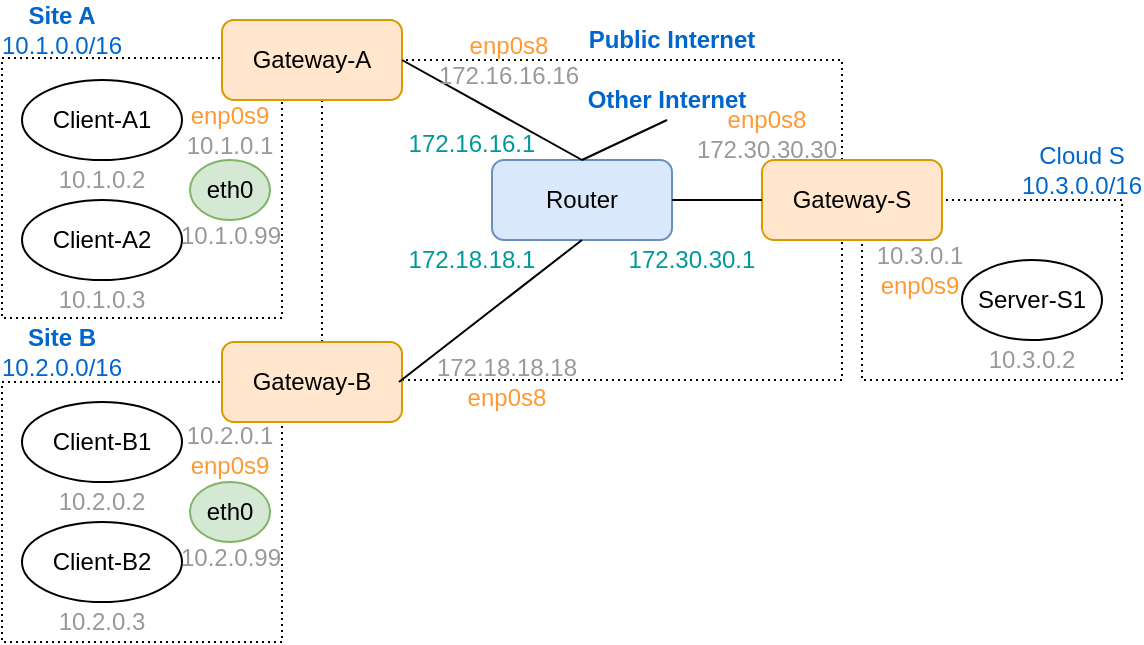 <mxfile version="20.5.1" type="device"><diagram id="-L3iBQajqbCqiKy16nGl" name="Page-1"><mxGraphModel dx="782" dy="479" grid="1" gridSize="10" guides="1" tooltips="1" connect="1" arrows="1" fold="1" page="1" pageScale="1" pageWidth="827" pageHeight="1169" math="0" shadow="0"><root><mxCell id="0"/><mxCell id="1" parent="0"/><mxCell id="aXKypCnKO94ALb1SA6uv-12" value="" style="verticalLabelPosition=bottom;verticalAlign=top;html=1;shape=mxgraph.basic.rect;fillColor2=none;strokeWidth=1;size=20;indent=5;dashed=1;dashPattern=1 2;" parent="1" vertex="1"><mxGeometry x="500" y="200" width="130" height="90" as="geometry"/></mxCell><mxCell id="aXKypCnKO94ALb1SA6uv-3" value="" style="verticalLabelPosition=bottom;verticalAlign=top;html=1;shape=mxgraph.basic.rect;fillColor2=none;strokeWidth=1;size=20;indent=5;dashed=1;dashPattern=1 2;" parent="1" vertex="1"><mxGeometry x="70" y="129" width="140" height="130" as="geometry"/></mxCell><mxCell id="aXKypCnKO94ALb1SA6uv-1" value="Client-A1" style="ellipse;whiteSpace=wrap;html=1;" parent="1" vertex="1"><mxGeometry x="80" y="140" width="80" height="40" as="geometry"/></mxCell><mxCell id="aXKypCnKO94ALb1SA6uv-2" value="Client-A2" style="ellipse;whiteSpace=wrap;html=1;" parent="1" vertex="1"><mxGeometry x="80" y="200" width="80" height="40" as="geometry"/></mxCell><mxCell id="aXKypCnKO94ALb1SA6uv-4" value="" style="verticalLabelPosition=bottom;verticalAlign=top;html=1;shape=mxgraph.basic.rect;fillColor2=none;strokeWidth=1;size=20;indent=5;dashed=1;dashPattern=1 2;" parent="1" vertex="1"><mxGeometry x="70" y="291" width="140" height="130" as="geometry"/></mxCell><mxCell id="aXKypCnKO94ALb1SA6uv-5" value="Client-B1" style="ellipse;whiteSpace=wrap;html=1;" parent="1" vertex="1"><mxGeometry x="80" y="301" width="80" height="40" as="geometry"/></mxCell><mxCell id="aXKypCnKO94ALb1SA6uv-6" value="Client-B2" style="ellipse;whiteSpace=wrap;html=1;" parent="1" vertex="1"><mxGeometry x="80" y="361" width="80" height="40" as="geometry"/></mxCell><mxCell id="aXKypCnKO94ALb1SA6uv-13" value="" style="verticalLabelPosition=bottom;verticalAlign=top;html=1;shape=mxgraph.basic.rect;fillColor2=none;strokeWidth=1;size=20;indent=5;dashed=1;dashPattern=1 2;" parent="1" vertex="1"><mxGeometry x="230" y="130" width="260" height="160" as="geometry"/></mxCell><mxCell id="aXKypCnKO94ALb1SA6uv-7" value="Gateway-A" style="rounded=1;whiteSpace=wrap;html=1;fillColor=#ffe6cc;strokeColor=#d79b00;" parent="1" vertex="1"><mxGeometry x="180" y="110" width="90" height="40" as="geometry"/></mxCell><mxCell id="aXKypCnKO94ALb1SA6uv-8" value="Gateway-B" style="rounded=1;whiteSpace=wrap;html=1;fillColor=#ffe6cc;strokeColor=#d79b00;" parent="1" vertex="1"><mxGeometry x="180" y="271" width="90" height="40" as="geometry"/></mxCell><mxCell id="aXKypCnKO94ALb1SA6uv-9" value="Router" style="rounded=1;whiteSpace=wrap;html=1;fillColor=#dae8fc;strokeColor=#6c8ebf;" parent="1" vertex="1"><mxGeometry x="315" y="180" width="90" height="40" as="geometry"/></mxCell><mxCell id="aXKypCnKO94ALb1SA6uv-10" value="Gateway-S" style="rounded=1;whiteSpace=wrap;html=1;fillColor=#ffe6cc;strokeColor=#d79b00;" parent="1" vertex="1"><mxGeometry x="450" y="180" width="90" height="40" as="geometry"/></mxCell><mxCell id="aXKypCnKO94ALb1SA6uv-11" value="Server-S1" style="ellipse;whiteSpace=wrap;html=1;" parent="1" vertex="1"><mxGeometry x="550" y="230" width="70" height="40" as="geometry"/></mxCell><mxCell id="aXKypCnKO94ALb1SA6uv-14" value="" style="endArrow=none;html=1;rounded=0;exitX=0.148;exitY=1.006;exitDx=0;exitDy=0;exitPerimeter=0;entryX=0.5;entryY=1;entryDx=0;entryDy=0;" parent="1" source="aXKypCnKO94ALb1SA6uv-13" target="aXKypCnKO94ALb1SA6uv-9" edge="1"><mxGeometry width="50" height="50" relative="1" as="geometry"><mxPoint x="380" y="270" as="sourcePoint"/><mxPoint x="430" y="220" as="targetPoint"/></mxGeometry></mxCell><mxCell id="aXKypCnKO94ALb1SA6uv-15" value="" style="endArrow=none;html=1;rounded=0;exitX=1;exitY=0.5;exitDx=0;exitDy=0;entryX=0;entryY=0.5;entryDx=0;entryDy=0;" parent="1" source="aXKypCnKO94ALb1SA6uv-9" target="aXKypCnKO94ALb1SA6uv-10" edge="1"><mxGeometry width="50" height="50" relative="1" as="geometry"><mxPoint x="278.48" y="311.02" as="sourcePoint"/><mxPoint x="370" y="230" as="targetPoint"/></mxGeometry></mxCell><mxCell id="aXKypCnKO94ALb1SA6uv-16" value="" style="endArrow=none;html=1;rounded=0;exitX=1;exitY=0.5;exitDx=0;exitDy=0;entryX=0.5;entryY=0;entryDx=0;entryDy=0;" parent="1" source="aXKypCnKO94ALb1SA6uv-7" target="aXKypCnKO94ALb1SA6uv-9" edge="1"><mxGeometry width="50" height="50" relative="1" as="geometry"><mxPoint x="278.48" y="311.02" as="sourcePoint"/><mxPoint x="370" y="230" as="targetPoint"/></mxGeometry></mxCell><mxCell id="aXKypCnKO94ALb1SA6uv-17" value="&lt;b&gt;Site A&lt;/b&gt;&lt;br&gt;10.1.0.0/16" style="text;html=1;strokeColor=none;fillColor=none;align=center;verticalAlign=middle;whiteSpace=wrap;rounded=0;fontColor=#0066CC;" parent="1" vertex="1"><mxGeometry x="70" y="100" width="60" height="30" as="geometry"/></mxCell><mxCell id="aXKypCnKO94ALb1SA6uv-18" value="&lt;b&gt;Site B&lt;/b&gt;&lt;br&gt;10.2.0.0/16" style="text;html=1;strokeColor=none;fillColor=none;align=center;verticalAlign=middle;whiteSpace=wrap;rounded=0;fontColor=#0066CC;" parent="1" vertex="1"><mxGeometry x="70" y="261" width="60" height="30" as="geometry"/></mxCell><mxCell id="aXKypCnKO94ALb1SA6uv-19" value="&lt;b&gt;Public Internet&lt;/b&gt;" style="text;html=1;strokeColor=none;fillColor=none;align=center;verticalAlign=middle;whiteSpace=wrap;rounded=0;fontColor=#0066CC;" parent="1" vertex="1"><mxGeometry x="360" y="110" width="90" height="20" as="geometry"/></mxCell><mxCell id="aXKypCnKO94ALb1SA6uv-20" value="&lt;b&gt;Other Internet&lt;/b&gt;" style="text;html=1;strokeColor=none;fillColor=none;align=center;verticalAlign=middle;whiteSpace=wrap;rounded=0;fontColor=#0066CC;" parent="1" vertex="1"><mxGeometry x="360" y="140" width="85" height="20" as="geometry"/></mxCell><mxCell id="aXKypCnKO94ALb1SA6uv-21" value="" style="endArrow=none;html=1;rounded=0;exitX=0.5;exitY=0;exitDx=0;exitDy=0;entryX=0.5;entryY=1;entryDx=0;entryDy=0;" parent="1" source="aXKypCnKO94ALb1SA6uv-9" target="aXKypCnKO94ALb1SA6uv-20" edge="1"><mxGeometry width="50" height="50" relative="1" as="geometry"><mxPoint x="278.48" y="311.02" as="sourcePoint"/><mxPoint x="370" y="230" as="targetPoint"/></mxGeometry></mxCell><mxCell id="aXKypCnKO94ALb1SA6uv-22" value="Cloud S&lt;br&gt;10.3.0.0/16" style="text;html=1;strokeColor=none;fillColor=none;align=center;verticalAlign=middle;whiteSpace=wrap;rounded=0;fontColor=#0066CC;" parent="1" vertex="1"><mxGeometry x="580" y="170" width="60" height="30" as="geometry"/></mxCell><mxCell id="aXKypCnKO94ALb1SA6uv-23" value="10.1.0.2" style="text;html=1;strokeColor=none;fillColor=none;align=center;verticalAlign=middle;whiteSpace=wrap;rounded=0;fontColor=#999999;" parent="1" vertex="1"><mxGeometry x="85" y="180" width="70" height="20" as="geometry"/></mxCell><mxCell id="aXKypCnKO94ALb1SA6uv-24" value="10.1.0.3" style="text;html=1;strokeColor=none;fillColor=none;align=center;verticalAlign=middle;whiteSpace=wrap;rounded=0;fontColor=#999999;" parent="1" vertex="1"><mxGeometry x="85" y="240" width="70" height="20" as="geometry"/></mxCell><mxCell id="aXKypCnKO94ALb1SA6uv-25" value="10.2.0.2" style="text;html=1;strokeColor=none;fillColor=none;align=center;verticalAlign=middle;whiteSpace=wrap;rounded=0;fontColor=#999999;" parent="1" vertex="1"><mxGeometry x="85" y="341" width="70" height="20" as="geometry"/></mxCell><mxCell id="aXKypCnKO94ALb1SA6uv-26" value="10.2.0.3" style="text;html=1;strokeColor=none;fillColor=none;align=center;verticalAlign=middle;whiteSpace=wrap;rounded=0;fontColor=#999999;" parent="1" vertex="1"><mxGeometry x="85" y="401" width="70" height="20" as="geometry"/></mxCell><mxCell id="aXKypCnKO94ALb1SA6uv-27" value="10.3.0.2" style="text;html=1;strokeColor=none;fillColor=none;align=center;verticalAlign=middle;whiteSpace=wrap;rounded=0;fontColor=#999999;" parent="1" vertex="1"><mxGeometry x="550" y="270" width="70" height="20" as="geometry"/></mxCell><mxCell id="aXKypCnKO94ALb1SA6uv-28" value="&lt;span style=&quot;color: rgb(255, 153, 51);&quot;&gt;enp0s9&lt;/span&gt;&lt;br&gt;10.1.0.1" style="text;html=1;strokeColor=none;fillColor=none;align=center;verticalAlign=middle;whiteSpace=wrap;rounded=0;fontColor=#999999;" parent="1" vertex="1"><mxGeometry x="155" y="150" width="58" height="30" as="geometry"/></mxCell><mxCell id="aXKypCnKO94ALb1SA6uv-29" value="10.2.0.1&lt;br&gt;&lt;span style=&quot;color: rgb(255, 153, 51);&quot;&gt;enp0s9&lt;/span&gt;" style="text;html=1;strokeColor=none;fillColor=none;align=center;verticalAlign=middle;whiteSpace=wrap;rounded=0;fontColor=#999999;" parent="1" vertex="1"><mxGeometry x="155" y="315" width="58" height="20" as="geometry"/></mxCell><mxCell id="aXKypCnKO94ALb1SA6uv-30" value="10.3.0.1&lt;br&gt;&lt;span style=&quot;color: rgb(255, 153, 51);&quot;&gt;enp0s9&lt;/span&gt;" style="text;html=1;strokeColor=none;fillColor=none;align=center;verticalAlign=middle;whiteSpace=wrap;rounded=0;fontColor=#999999;" parent="1" vertex="1"><mxGeometry x="500" y="225" width="58" height="20" as="geometry"/></mxCell><mxCell id="aXKypCnKO94ALb1SA6uv-31" value="172.16.16.1" style="text;html=1;strokeColor=none;fillColor=none;align=center;verticalAlign=middle;whiteSpace=wrap;rounded=0;fontColor=#009999;" parent="1" vertex="1"><mxGeometry x="270" y="162" width="70" height="20" as="geometry"/></mxCell><mxCell id="aXKypCnKO94ALb1SA6uv-34" value="172.18.18.1" style="text;html=1;strokeColor=none;fillColor=none;align=center;verticalAlign=middle;whiteSpace=wrap;rounded=0;fontColor=#009999;" parent="1" vertex="1"><mxGeometry x="270" y="220" width="70" height="20" as="geometry"/></mxCell><mxCell id="aXKypCnKO94ALb1SA6uv-35" value="172.30.30.1" style="text;html=1;strokeColor=none;fillColor=none;align=center;verticalAlign=middle;whiteSpace=wrap;rounded=0;fontColor=#009999;" parent="1" vertex="1"><mxGeometry x="380" y="220" width="70" height="20" as="geometry"/></mxCell><mxCell id="aXKypCnKO94ALb1SA6uv-37" value="&lt;span style=&quot;color: rgb(255, 153, 51);&quot;&gt;enp0s8&lt;/span&gt;&lt;br&gt;172.30.30.30" style="text;html=1;strokeColor=none;fillColor=none;align=center;verticalAlign=middle;whiteSpace=wrap;rounded=0;fontColor=#999999;" parent="1" vertex="1"><mxGeometry x="415" y="157" width="75" height="20" as="geometry"/></mxCell><mxCell id="aXKypCnKO94ALb1SA6uv-38" value="&lt;span style=&quot;color: rgb(255, 153, 51);&quot;&gt;enp0s8&lt;/span&gt;&lt;br&gt;172.16.16.16" style="text;html=1;strokeColor=none;fillColor=none;align=center;verticalAlign=middle;whiteSpace=wrap;rounded=0;fontColor=#999999;" parent="1" vertex="1"><mxGeometry x="286" y="120" width="75" height="20" as="geometry"/></mxCell><mxCell id="aXKypCnKO94ALb1SA6uv-40" value="172.18.18.18&lt;br&gt;&lt;span style=&quot;color: rgb(255, 153, 51);&quot;&gt;enp0s8&lt;/span&gt;" style="text;html=1;strokeColor=none;fillColor=none;align=center;verticalAlign=middle;whiteSpace=wrap;rounded=0;fontColor=#999999;" parent="1" vertex="1"><mxGeometry x="285" y="281" width="75" height="20" as="geometry"/></mxCell><mxCell id="8ddHJlEhwti3hABUpaHy-1" value="eth0" style="ellipse;whiteSpace=wrap;html=1;fillColor=#d5e8d4;strokeColor=#82b366;" parent="1" vertex="1"><mxGeometry x="164" y="180" width="40" height="30" as="geometry"/></mxCell><mxCell id="8ddHJlEhwti3hABUpaHy-2" value="eth0" style="ellipse;whiteSpace=wrap;html=1;fillColor=#d5e8d4;strokeColor=#82b366;" parent="1" vertex="1"><mxGeometry x="164" y="341" width="40" height="30" as="geometry"/></mxCell><mxCell id="8ddHJlEhwti3hABUpaHy-3" value="10.1.0.99" style="text;html=1;strokeColor=none;fillColor=none;align=center;verticalAlign=middle;whiteSpace=wrap;rounded=0;fontColor=#999999;" parent="1" vertex="1"><mxGeometry x="154" y="208" width="61" height="20" as="geometry"/></mxCell><mxCell id="8ddHJlEhwti3hABUpaHy-4" value="10.2.0.99" style="text;html=1;strokeColor=none;fillColor=none;align=center;verticalAlign=middle;whiteSpace=wrap;rounded=0;fontColor=#999999;" parent="1" vertex="1"><mxGeometry x="153.5" y="369" width="61" height="20" as="geometry"/></mxCell></root></mxGraphModel></diagram></mxfile>